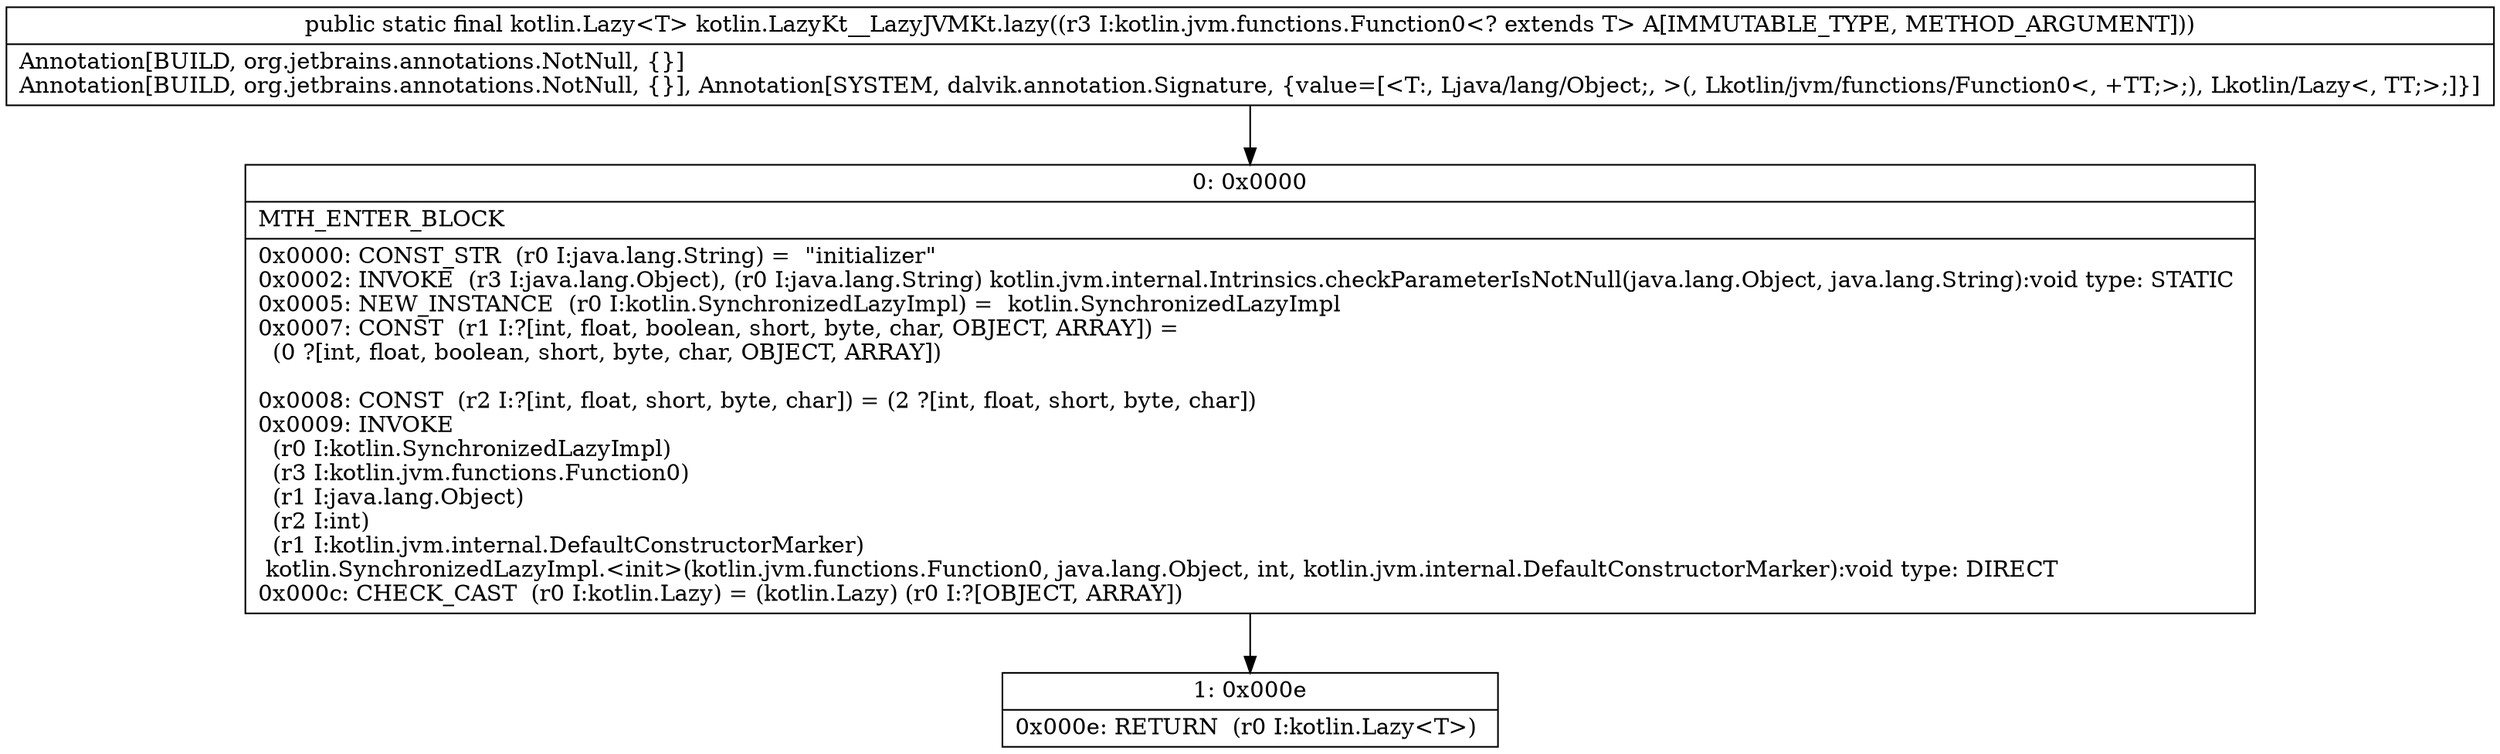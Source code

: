 digraph "CFG forkotlin.LazyKt__LazyJVMKt.lazy(Lkotlin\/jvm\/functions\/Function0;)Lkotlin\/Lazy;" {
Node_0 [shape=record,label="{0\:\ 0x0000|MTH_ENTER_BLOCK\l|0x0000: CONST_STR  (r0 I:java.lang.String) =  \"initializer\" \l0x0002: INVOKE  (r3 I:java.lang.Object), (r0 I:java.lang.String) kotlin.jvm.internal.Intrinsics.checkParameterIsNotNull(java.lang.Object, java.lang.String):void type: STATIC \l0x0005: NEW_INSTANCE  (r0 I:kotlin.SynchronizedLazyImpl) =  kotlin.SynchronizedLazyImpl \l0x0007: CONST  (r1 I:?[int, float, boolean, short, byte, char, OBJECT, ARRAY]) = \l  (0 ?[int, float, boolean, short, byte, char, OBJECT, ARRAY])\l \l0x0008: CONST  (r2 I:?[int, float, short, byte, char]) = (2 ?[int, float, short, byte, char]) \l0x0009: INVOKE  \l  (r0 I:kotlin.SynchronizedLazyImpl)\l  (r3 I:kotlin.jvm.functions.Function0)\l  (r1 I:java.lang.Object)\l  (r2 I:int)\l  (r1 I:kotlin.jvm.internal.DefaultConstructorMarker)\l kotlin.SynchronizedLazyImpl.\<init\>(kotlin.jvm.functions.Function0, java.lang.Object, int, kotlin.jvm.internal.DefaultConstructorMarker):void type: DIRECT \l0x000c: CHECK_CAST  (r0 I:kotlin.Lazy) = (kotlin.Lazy) (r0 I:?[OBJECT, ARRAY]) \l}"];
Node_1 [shape=record,label="{1\:\ 0x000e|0x000e: RETURN  (r0 I:kotlin.Lazy\<T\>) \l}"];
MethodNode[shape=record,label="{public static final kotlin.Lazy\<T\> kotlin.LazyKt__LazyJVMKt.lazy((r3 I:kotlin.jvm.functions.Function0\<? extends T\> A[IMMUTABLE_TYPE, METHOD_ARGUMENT]))  | Annotation[BUILD, org.jetbrains.annotations.NotNull, \{\}]\lAnnotation[BUILD, org.jetbrains.annotations.NotNull, \{\}], Annotation[SYSTEM, dalvik.annotation.Signature, \{value=[\<T:, Ljava\/lang\/Object;, \>(, Lkotlin\/jvm\/functions\/Function0\<, +TT;\>;), Lkotlin\/Lazy\<, TT;\>;]\}]\l}"];
MethodNode -> Node_0;
Node_0 -> Node_1;
}

